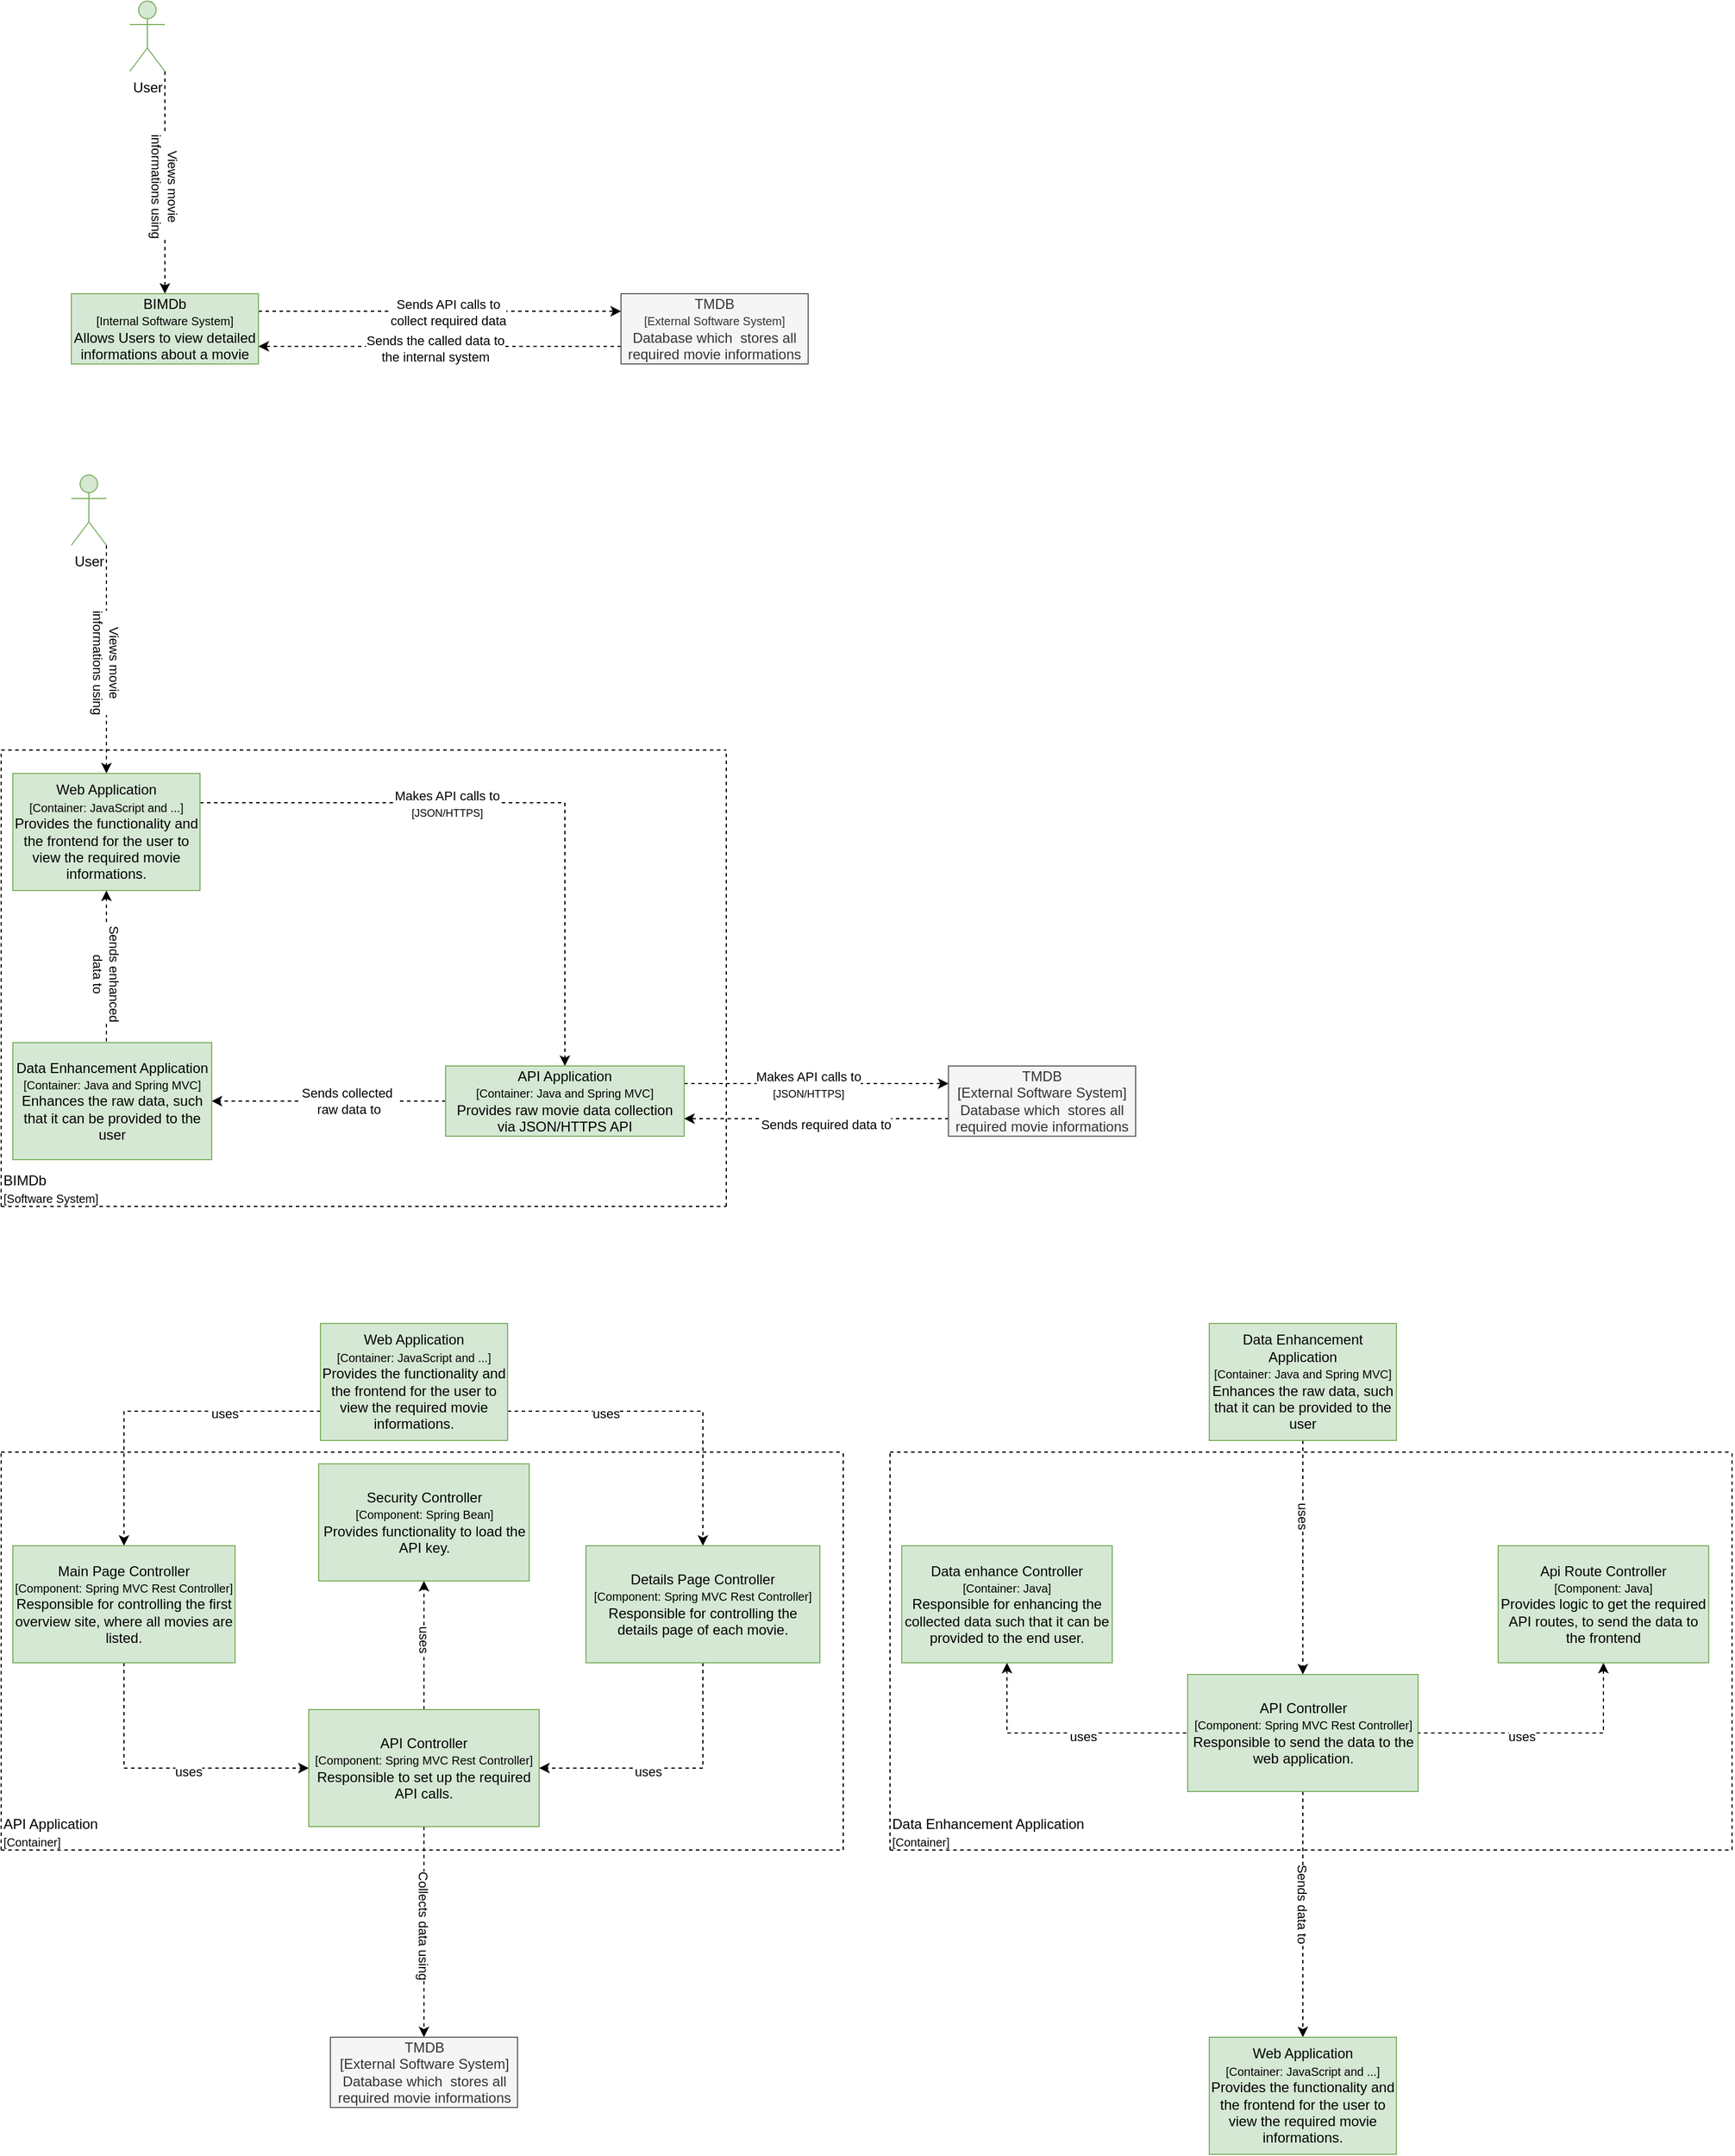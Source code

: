 <mxfile version="21.1.7" type="onedrive">
  <diagram name="Seite-1" id="QBvbquZysDNYYFKQdhot">
    <mxGraphModel grid="1" page="1" gridSize="10" guides="1" tooltips="1" connect="1" arrows="1" fold="1" pageScale="1" pageWidth="827" pageHeight="1169" math="0" shadow="0">
      <root>
        <mxCell id="0" />
        <mxCell id="1" parent="0" />
        <mxCell id="0cWSvdugOwKaCXbmKs3s-5" style="edgeStyle=orthogonalEdgeStyle;rounded=0;orthogonalLoop=1;jettySize=auto;html=1;dashed=1;exitX=1;exitY=1;exitDx=0;exitDy=0;exitPerimeter=0;" edge="1" parent="1" source="0cWSvdugOwKaCXbmKs3s-2" target="0cWSvdugOwKaCXbmKs3s-4">
          <mxGeometry relative="1" as="geometry" />
        </mxCell>
        <mxCell id="0cWSvdugOwKaCXbmKs3s-6" value="Views movie &lt;br&gt;informations using" style="edgeLabel;html=1;align=center;verticalAlign=middle;resizable=0;points=[];rotation=90;" connectable="0" vertex="1" parent="0cWSvdugOwKaCXbmKs3s-5">
          <mxGeometry x="-0.154" y="3" relative="1" as="geometry">
            <mxPoint x="-3" y="17" as="offset" />
          </mxGeometry>
        </mxCell>
        <mxCell id="0cWSvdugOwKaCXbmKs3s-2" value="User" style="shape=umlActor;verticalLabelPosition=bottom;verticalAlign=top;html=1;outlineConnect=0;fillColor=#d5e8d4;strokeColor=#82b366;" vertex="1" parent="1">
          <mxGeometry x="170" y="150" width="30" height="60" as="geometry" />
        </mxCell>
        <mxCell id="0cWSvdugOwKaCXbmKs3s-8" style="edgeStyle=orthogonalEdgeStyle;rounded=0;orthogonalLoop=1;jettySize=auto;html=1;exitX=1;exitY=0.25;exitDx=0;exitDy=0;entryX=0;entryY=0.25;entryDx=0;entryDy=0;dashed=1;" edge="1" parent="1" source="0cWSvdugOwKaCXbmKs3s-4" target="0cWSvdugOwKaCXbmKs3s-7">
          <mxGeometry relative="1" as="geometry" />
        </mxCell>
        <mxCell id="0cWSvdugOwKaCXbmKs3s-9" value="Sends API calls to &lt;br&gt;collect required data" style="edgeLabel;html=1;align=center;verticalAlign=middle;resizable=0;points=[];" connectable="0" vertex="1" parent="0cWSvdugOwKaCXbmKs3s-8">
          <mxGeometry x="0.183" y="-1" relative="1" as="geometry">
            <mxPoint x="-22" as="offset" />
          </mxGeometry>
        </mxCell>
        <mxCell id="0cWSvdugOwKaCXbmKs3s-4" value="BIMDb&lt;br&gt;&lt;font style=&quot;font-size: 10px;&quot;&gt;[Internal Software System]&lt;/font&gt;&lt;br&gt;Allows Users to view detailed informations about a movie" style="rounded=0;whiteSpace=wrap;html=1;fillColor=#d5e8d4;strokeColor=#82b366;" vertex="1" parent="1">
          <mxGeometry x="120" y="400" width="160" height="60" as="geometry" />
        </mxCell>
        <mxCell id="0cWSvdugOwKaCXbmKs3s-10" style="edgeStyle=orthogonalEdgeStyle;rounded=0;orthogonalLoop=1;jettySize=auto;html=1;exitX=0;exitY=0.75;exitDx=0;exitDy=0;entryX=1;entryY=0.75;entryDx=0;entryDy=0;dashed=1;" edge="1" parent="1" source="0cWSvdugOwKaCXbmKs3s-7" target="0cWSvdugOwKaCXbmKs3s-4">
          <mxGeometry relative="1" as="geometry" />
        </mxCell>
        <mxCell id="0cWSvdugOwKaCXbmKs3s-11" value="Sends the called data to &lt;br&gt;the internal system" style="edgeLabel;html=1;align=center;verticalAlign=middle;resizable=0;points=[];" connectable="0" vertex="1" parent="0cWSvdugOwKaCXbmKs3s-10">
          <mxGeometry x="0.117" y="2" relative="1" as="geometry">
            <mxPoint x="14" as="offset" />
          </mxGeometry>
        </mxCell>
        <mxCell id="0cWSvdugOwKaCXbmKs3s-7" value="TMDB&lt;br&gt;&lt;font style=&quot;font-size: 10px;&quot;&gt;[External Software System]&lt;/font&gt;&lt;br&gt;Database which&amp;nbsp; stores all required movie informations" style="rounded=0;whiteSpace=wrap;html=1;fillColor=#f5f5f5;fontColor=#333333;strokeColor=#666666;" vertex="1" parent="1">
          <mxGeometry x="590" y="400" width="160" height="60" as="geometry" />
        </mxCell>
        <mxCell id="0cWSvdugOwKaCXbmKs3s-12" style="edgeStyle=orthogonalEdgeStyle;rounded=0;orthogonalLoop=1;jettySize=auto;html=1;dashed=1;exitX=1;exitY=1;exitDx=0;exitDy=0;exitPerimeter=0;" edge="1" parent="1" source="0cWSvdugOwKaCXbmKs3s-14" target="0cWSvdugOwKaCXbmKs3s-17">
          <mxGeometry relative="1" as="geometry" />
        </mxCell>
        <mxCell id="0cWSvdugOwKaCXbmKs3s-13" value="Views movie &lt;br&gt;informations using" style="edgeLabel;html=1;align=center;verticalAlign=middle;resizable=0;points=[];rotation=90;" connectable="0" vertex="1" parent="0cWSvdugOwKaCXbmKs3s-12">
          <mxGeometry x="-0.154" y="3" relative="1" as="geometry">
            <mxPoint x="-3" y="17" as="offset" />
          </mxGeometry>
        </mxCell>
        <mxCell id="0cWSvdugOwKaCXbmKs3s-14" value="User" style="shape=umlActor;verticalLabelPosition=bottom;verticalAlign=top;html=1;outlineConnect=0;fillColor=#d5e8d4;strokeColor=#82b366;" vertex="1" parent="1">
          <mxGeometry x="120" y="555" width="30" height="60" as="geometry" />
        </mxCell>
        <mxCell id="0cWSvdugOwKaCXbmKs3s-15" style="edgeStyle=orthogonalEdgeStyle;rounded=0;orthogonalLoop=1;jettySize=auto;html=1;entryX=0;entryY=0.25;entryDx=0;entryDy=0;dashed=1;exitX=1;exitY=0.25;exitDx=0;exitDy=0;" edge="1" parent="1" source="0cWSvdugOwKaCXbmKs3s-22" target="0cWSvdugOwKaCXbmKs3s-20">
          <mxGeometry relative="1" as="geometry">
            <mxPoint x="580" y="995" as="sourcePoint" />
          </mxGeometry>
        </mxCell>
        <mxCell id="0cWSvdugOwKaCXbmKs3s-16" value="Makes API calls to&lt;br&gt;&lt;font style=&quot;font-size: 9px;&quot;&gt;[JSON/HTTPS]&lt;/font&gt;" style="edgeLabel;html=1;align=center;verticalAlign=middle;resizable=0;points=[];" connectable="0" vertex="1" parent="0cWSvdugOwKaCXbmKs3s-15">
          <mxGeometry x="0.183" y="-1" relative="1" as="geometry">
            <mxPoint x="-28" as="offset" />
          </mxGeometry>
        </mxCell>
        <mxCell id="0cWSvdugOwKaCXbmKs3s-24" style="edgeStyle=orthogonalEdgeStyle;rounded=0;orthogonalLoop=1;jettySize=auto;html=1;exitX=1;exitY=0.25;exitDx=0;exitDy=0;entryX=0.5;entryY=0;entryDx=0;entryDy=0;dashed=1;" edge="1" parent="1" source="0cWSvdugOwKaCXbmKs3s-17" target="0cWSvdugOwKaCXbmKs3s-22">
          <mxGeometry relative="1" as="geometry" />
        </mxCell>
        <mxCell id="0cWSvdugOwKaCXbmKs3s-25" value="Makes API calls to&lt;br&gt;&lt;font style=&quot;font-size: 9px;&quot;&gt;[JSON/HTTPS]&lt;/font&gt;" style="edgeLabel;html=1;align=center;verticalAlign=middle;resizable=0;points=[];" connectable="0" vertex="1" parent="0cWSvdugOwKaCXbmKs3s-24">
          <mxGeometry x="0.011" y="-1" relative="1" as="geometry">
            <mxPoint x="-61" as="offset" />
          </mxGeometry>
        </mxCell>
        <mxCell id="0cWSvdugOwKaCXbmKs3s-17" value="Web Application&lt;br&gt;&lt;font style=&quot;font-size: 10px;&quot;&gt;[Container: JavaScript and ...]&lt;/font&gt;&lt;br&gt;Provides the functionality and the frontend for the user to view the required movie informations." style="rounded=0;whiteSpace=wrap;html=1;fillColor=#d5e8d4;strokeColor=#82b366;" vertex="1" parent="1">
          <mxGeometry x="70" y="810" width="160" height="100" as="geometry" />
        </mxCell>
        <mxCell id="0cWSvdugOwKaCXbmKs3s-18" style="edgeStyle=orthogonalEdgeStyle;rounded=0;orthogonalLoop=1;jettySize=auto;html=1;exitX=0;exitY=0.75;exitDx=0;exitDy=0;entryX=1;entryY=0.75;entryDx=0;entryDy=0;dashed=1;" edge="1" parent="1" source="0cWSvdugOwKaCXbmKs3s-20" target="0cWSvdugOwKaCXbmKs3s-22">
          <mxGeometry relative="1" as="geometry" />
        </mxCell>
        <mxCell id="0cWSvdugOwKaCXbmKs3s-19" value="Sends required data to" style="edgeLabel;html=1;align=center;verticalAlign=middle;resizable=0;points=[];" connectable="0" vertex="1" parent="0cWSvdugOwKaCXbmKs3s-18">
          <mxGeometry x="0.117" y="2" relative="1" as="geometry">
            <mxPoint x="21" y="3" as="offset" />
          </mxGeometry>
        </mxCell>
        <mxCell id="0cWSvdugOwKaCXbmKs3s-20" value="TMDB&lt;br&gt;[External Software System]&lt;br&gt;Database which&amp;nbsp; stores all required movie informations" style="rounded=0;whiteSpace=wrap;html=1;fillColor=#f5f5f5;fontColor=#333333;strokeColor=#666666;" vertex="1" parent="1">
          <mxGeometry x="870" y="1060" width="160" height="60" as="geometry" />
        </mxCell>
        <mxCell id="0cWSvdugOwKaCXbmKs3s-26" style="edgeStyle=orthogonalEdgeStyle;rounded=0;orthogonalLoop=1;jettySize=auto;html=1;entryX=1;entryY=0.5;entryDx=0;entryDy=0;dashed=1;" edge="1" parent="1" source="0cWSvdugOwKaCXbmKs3s-22" target="0cWSvdugOwKaCXbmKs3s-23">
          <mxGeometry relative="1" as="geometry" />
        </mxCell>
        <mxCell id="0cWSvdugOwKaCXbmKs3s-27" value="Sends collected&amp;nbsp;&lt;br&gt;raw data to" style="edgeLabel;html=1;align=center;verticalAlign=middle;resizable=0;points=[];" connectable="0" vertex="1" parent="0cWSvdugOwKaCXbmKs3s-26">
          <mxGeometry x="-0.17" relative="1" as="geometry">
            <mxPoint as="offset" />
          </mxGeometry>
        </mxCell>
        <mxCell id="0cWSvdugOwKaCXbmKs3s-22" value="API Application&lt;br&gt;&lt;font style=&quot;&quot;&gt;&lt;font style=&quot;font-size: 10px;&quot;&gt;[Container: Java and Spring MVC]&lt;/font&gt;&lt;br&gt;Provides raw movie data collection via JSON/HTTPS API&lt;br&gt;&lt;/font&gt;" style="rounded=0;whiteSpace=wrap;html=1;fillColor=#d5e8d4;strokeColor=#82b366;" vertex="1" parent="1">
          <mxGeometry x="440" y="1060" width="204" height="60" as="geometry" />
        </mxCell>
        <mxCell id="0cWSvdugOwKaCXbmKs3s-29" style="edgeStyle=orthogonalEdgeStyle;rounded=0;orthogonalLoop=1;jettySize=auto;html=1;exitX=0.5;exitY=0;exitDx=0;exitDy=0;entryX=0.5;entryY=1;entryDx=0;entryDy=0;dashed=1;" edge="1" parent="1" source="0cWSvdugOwKaCXbmKs3s-23" target="0cWSvdugOwKaCXbmKs3s-17">
          <mxGeometry relative="1" as="geometry">
            <Array as="points">
              <mxPoint x="150" y="930" />
              <mxPoint x="150" y="930" />
            </Array>
          </mxGeometry>
        </mxCell>
        <mxCell id="0cWSvdugOwKaCXbmKs3s-30" value="Sends enhanced&lt;br&gt;data to" style="edgeLabel;html=1;align=center;verticalAlign=middle;resizable=0;points=[];rotation=90;" connectable="0" vertex="1" parent="0cWSvdugOwKaCXbmKs3s-29">
          <mxGeometry x="0.136" y="-1" relative="1" as="geometry">
            <mxPoint x="-1" y="12" as="offset" />
          </mxGeometry>
        </mxCell>
        <mxCell id="0cWSvdugOwKaCXbmKs3s-23" value="Data Enhancement Application&lt;br&gt;&lt;font style=&quot;font-size: 10px;&quot;&gt;[Container: Java and Spring MVC]&lt;br&gt;&lt;/font&gt;Enhances the raw data, such that it can be provided to the user" style="rounded=0;whiteSpace=wrap;html=1;fillColor=#d5e8d4;strokeColor=#82b366;" vertex="1" parent="1">
          <mxGeometry x="70" y="1040" width="170" height="100" as="geometry" />
        </mxCell>
        <mxCell id="0cWSvdugOwKaCXbmKs3s-32" value="BIMDb&lt;br&gt;&lt;div style=&quot;&quot;&gt;&lt;span style=&quot;font-size: 10px; background-color: initial;&quot;&gt;[Software System]&lt;/span&gt;&lt;/div&gt;" style="text;html=1;strokeColor=none;fillColor=none;align=left;verticalAlign=middle;whiteSpace=wrap;rounded=0;" vertex="1" parent="1">
          <mxGeometry x="60" y="1150" width="140" height="30" as="geometry" />
        </mxCell>
        <mxCell id="0cWSvdugOwKaCXbmKs3s-33" value="" style="endArrow=none;html=1;rounded=0;dashed=1;" edge="1" parent="1">
          <mxGeometry width="50" height="50" relative="1" as="geometry">
            <mxPoint x="60" y="1180" as="sourcePoint" />
            <mxPoint x="60" y="790" as="targetPoint" />
          </mxGeometry>
        </mxCell>
        <mxCell id="0cWSvdugOwKaCXbmKs3s-34" value="" style="endArrow=none;html=1;rounded=0;dashed=1;" edge="1" parent="1">
          <mxGeometry width="50" height="50" relative="1" as="geometry">
            <mxPoint x="680" y="1180" as="sourcePoint" />
            <mxPoint x="680" y="790" as="targetPoint" />
          </mxGeometry>
        </mxCell>
        <mxCell id="0cWSvdugOwKaCXbmKs3s-35" value="" style="endArrow=none;html=1;rounded=0;dashed=1;" edge="1" parent="1">
          <mxGeometry width="50" height="50" relative="1" as="geometry">
            <mxPoint x="60" y="1180" as="sourcePoint" />
            <mxPoint x="680" y="1180" as="targetPoint" />
          </mxGeometry>
        </mxCell>
        <mxCell id="0cWSvdugOwKaCXbmKs3s-36" value="" style="endArrow=none;html=1;rounded=0;dashed=1;" edge="1" parent="1">
          <mxGeometry width="50" height="50" relative="1" as="geometry">
            <mxPoint x="60" y="790" as="sourcePoint" />
            <mxPoint x="680" y="790" as="targetPoint" />
          </mxGeometry>
        </mxCell>
        <mxCell id="0cWSvdugOwKaCXbmKs3s-45" style="edgeStyle=orthogonalEdgeStyle;rounded=0;orthogonalLoop=1;jettySize=auto;html=1;exitX=1;exitY=0.75;exitDx=0;exitDy=0;entryX=0.5;entryY=0;entryDx=0;entryDy=0;dashed=1;" edge="1" parent="1" source="0cWSvdugOwKaCXbmKs3s-39" target="0cWSvdugOwKaCXbmKs3s-44">
          <mxGeometry relative="1" as="geometry" />
        </mxCell>
        <mxCell id="0cWSvdugOwKaCXbmKs3s-50" value="uses" style="edgeLabel;html=1;align=center;verticalAlign=middle;resizable=0;points=[];" connectable="0" vertex="1" parent="0cWSvdugOwKaCXbmKs3s-45">
          <mxGeometry x="-0.223" y="-2" relative="1" as="geometry">
            <mxPoint x="-26" as="offset" />
          </mxGeometry>
        </mxCell>
        <mxCell id="0cWSvdugOwKaCXbmKs3s-46" style="edgeStyle=orthogonalEdgeStyle;rounded=0;orthogonalLoop=1;jettySize=auto;html=1;exitX=0;exitY=0.75;exitDx=0;exitDy=0;dashed=1;" edge="1" parent="1" source="0cWSvdugOwKaCXbmKs3s-39" target="0cWSvdugOwKaCXbmKs3s-42">
          <mxGeometry relative="1" as="geometry" />
        </mxCell>
        <mxCell id="0cWSvdugOwKaCXbmKs3s-51" value="uses" style="edgeLabel;html=1;align=center;verticalAlign=middle;resizable=0;points=[];" connectable="0" vertex="1" parent="0cWSvdugOwKaCXbmKs3s-46">
          <mxGeometry x="-0.59" y="2" relative="1" as="geometry">
            <mxPoint x="-24" as="offset" />
          </mxGeometry>
        </mxCell>
        <mxCell id="0cWSvdugOwKaCXbmKs3s-39" value="Web Application&lt;br&gt;&lt;font style=&quot;font-size: 10px;&quot;&gt;[Container: JavaScript and ...]&lt;/font&gt;&lt;br&gt;Provides the functionality and the frontend for the user to view the required movie informations." style="rounded=0;whiteSpace=wrap;html=1;fillColor=#d5e8d4;strokeColor=#82b366;" vertex="1" parent="1">
          <mxGeometry x="333" y="1280" width="160" height="100" as="geometry" />
        </mxCell>
        <mxCell id="0cWSvdugOwKaCXbmKs3s-49" style="edgeStyle=orthogonalEdgeStyle;rounded=0;orthogonalLoop=1;jettySize=auto;html=1;entryX=0;entryY=0.5;entryDx=0;entryDy=0;exitX=0.5;exitY=1;exitDx=0;exitDy=0;dashed=1;" edge="1" parent="1" source="0cWSvdugOwKaCXbmKs3s-42" target="0cWSvdugOwKaCXbmKs3s-43">
          <mxGeometry relative="1" as="geometry" />
        </mxCell>
        <mxCell id="0cWSvdugOwKaCXbmKs3s-53" value="uses" style="edgeLabel;html=1;align=center;verticalAlign=middle;resizable=0;points=[];" connectable="0" vertex="1" parent="0cWSvdugOwKaCXbmKs3s-49">
          <mxGeometry x="0.165" y="-3" relative="1" as="geometry">
            <mxPoint as="offset" />
          </mxGeometry>
        </mxCell>
        <mxCell id="0cWSvdugOwKaCXbmKs3s-42" value="Main Page Controller&lt;br style=&quot;border-color: var(--border-color);&quot;&gt;&lt;font style=&quot;border-color: var(--border-color); font-size: 10px;&quot;&gt;[Component: Spring MVC Rest Controller]&lt;/font&gt;&lt;br style=&quot;border-color: var(--border-color);&quot;&gt;Responsible for controlling the first overview site, where all movies are listed." style="rounded=0;whiteSpace=wrap;html=1;fillColor=#d5e8d4;strokeColor=#82b366;" vertex="1" parent="1">
          <mxGeometry x="70" y="1470" width="190" height="100" as="geometry" />
        </mxCell>
        <mxCell id="0cWSvdugOwKaCXbmKs3s-55" style="edgeStyle=orthogonalEdgeStyle;rounded=0;orthogonalLoop=1;jettySize=auto;html=1;entryX=0.5;entryY=0;entryDx=0;entryDy=0;dashed=1;" edge="1" parent="1" source="0cWSvdugOwKaCXbmKs3s-43" target="0cWSvdugOwKaCXbmKs3s-54">
          <mxGeometry relative="1" as="geometry" />
        </mxCell>
        <mxCell id="0cWSvdugOwKaCXbmKs3s-56" value="Collects data using" style="edgeLabel;html=1;align=center;verticalAlign=middle;resizable=0;points=[];rotation=90;" connectable="0" vertex="1" parent="0cWSvdugOwKaCXbmKs3s-55">
          <mxGeometry x="-0.262" relative="1" as="geometry">
            <mxPoint y="18" as="offset" />
          </mxGeometry>
        </mxCell>
        <mxCell id="0cWSvdugOwKaCXbmKs3s-83" style="edgeStyle=orthogonalEdgeStyle;rounded=0;orthogonalLoop=1;jettySize=auto;html=1;entryX=0.5;entryY=1;entryDx=0;entryDy=0;dashed=1;" edge="1" parent="1" source="0cWSvdugOwKaCXbmKs3s-43" target="0cWSvdugOwKaCXbmKs3s-82">
          <mxGeometry relative="1" as="geometry" />
        </mxCell>
        <mxCell id="0cWSvdugOwKaCXbmKs3s-84" value="uses" style="edgeLabel;html=1;align=center;verticalAlign=middle;resizable=0;points=[];rotation=90;" connectable="0" vertex="1" parent="0cWSvdugOwKaCXbmKs3s-83">
          <mxGeometry x="0.288" y="2" relative="1" as="geometry">
            <mxPoint x="2" y="11" as="offset" />
          </mxGeometry>
        </mxCell>
        <mxCell id="0cWSvdugOwKaCXbmKs3s-43" value="API Controller&lt;br&gt;&lt;font style=&quot;font-size: 10px;&quot;&gt;[Component: Spring MVC Rest Controller]&lt;/font&gt;&lt;br&gt;Responsible to set up the required API calls." style="rounded=0;whiteSpace=wrap;html=1;fillColor=#d5e8d4;strokeColor=#82b366;" vertex="1" parent="1">
          <mxGeometry x="323" y="1610" width="197" height="100" as="geometry" />
        </mxCell>
        <mxCell id="0cWSvdugOwKaCXbmKs3s-48" style="edgeStyle=orthogonalEdgeStyle;rounded=0;orthogonalLoop=1;jettySize=auto;html=1;entryX=1;entryY=0.5;entryDx=0;entryDy=0;exitX=0.5;exitY=1;exitDx=0;exitDy=0;dashed=1;" edge="1" parent="1" source="0cWSvdugOwKaCXbmKs3s-44" target="0cWSvdugOwKaCXbmKs3s-43">
          <mxGeometry relative="1" as="geometry" />
        </mxCell>
        <mxCell id="0cWSvdugOwKaCXbmKs3s-52" value="uses" style="edgeLabel;html=1;align=center;verticalAlign=middle;resizable=0;points=[];" connectable="0" vertex="1" parent="0cWSvdugOwKaCXbmKs3s-48">
          <mxGeometry x="0.195" y="3" relative="1" as="geometry">
            <mxPoint as="offset" />
          </mxGeometry>
        </mxCell>
        <mxCell id="0cWSvdugOwKaCXbmKs3s-44" value="Details Page Controller&lt;br style=&quot;border-color: var(--border-color);&quot;&gt;&lt;font style=&quot;border-color: var(--border-color); font-size: 10px;&quot;&gt;[Component: Spring MVC Rest Controller]&lt;/font&gt;&lt;br style=&quot;border-color: var(--border-color);&quot;&gt;Responsible for controlling the details page of each movie." style="rounded=0;whiteSpace=wrap;html=1;fillColor=#d5e8d4;strokeColor=#82b366;" vertex="1" parent="1">
          <mxGeometry x="560" y="1470" width="200" height="100" as="geometry" />
        </mxCell>
        <mxCell id="0cWSvdugOwKaCXbmKs3s-54" value="TMDB&lt;br&gt;[External Software System]&lt;br&gt;Database which&amp;nbsp; stores all required movie informations" style="rounded=0;whiteSpace=wrap;html=1;fillColor=#f5f5f5;fontColor=#333333;strokeColor=#666666;" vertex="1" parent="1">
          <mxGeometry x="341.5" y="1890" width="160" height="60" as="geometry" />
        </mxCell>
        <mxCell id="0cWSvdugOwKaCXbmKs3s-57" value="API Application&lt;br&gt;&lt;div style=&quot;&quot;&gt;&lt;span style=&quot;font-size: 10px; background-color: initial;&quot;&gt;[Container]&lt;/span&gt;&lt;/div&gt;" style="text;html=1;strokeColor=none;fillColor=none;align=left;verticalAlign=middle;whiteSpace=wrap;rounded=0;" vertex="1" parent="1">
          <mxGeometry x="60" y="1700" width="140" height="30" as="geometry" />
        </mxCell>
        <mxCell id="0cWSvdugOwKaCXbmKs3s-58" value="" style="endArrow=none;html=1;rounded=0;dashed=1;" edge="1" parent="1">
          <mxGeometry width="50" height="50" relative="1" as="geometry">
            <mxPoint x="60" y="1730" as="sourcePoint" />
            <mxPoint x="60" y="1390" as="targetPoint" />
          </mxGeometry>
        </mxCell>
        <mxCell id="0cWSvdugOwKaCXbmKs3s-59" value="" style="endArrow=none;html=1;rounded=0;dashed=1;" edge="1" parent="1">
          <mxGeometry width="50" height="50" relative="1" as="geometry">
            <mxPoint x="780" y="1730" as="sourcePoint" />
            <mxPoint x="780" y="1390" as="targetPoint" />
          </mxGeometry>
        </mxCell>
        <mxCell id="0cWSvdugOwKaCXbmKs3s-60" value="" style="endArrow=none;html=1;rounded=0;dashed=1;" edge="1" parent="1">
          <mxGeometry width="50" height="50" relative="1" as="geometry">
            <mxPoint x="60" y="1730" as="sourcePoint" />
            <mxPoint x="780" y="1730" as="targetPoint" />
          </mxGeometry>
        </mxCell>
        <mxCell id="0cWSvdugOwKaCXbmKs3s-61" value="" style="endArrow=none;html=1;rounded=0;dashed=1;" edge="1" parent="1">
          <mxGeometry width="50" height="50" relative="1" as="geometry">
            <mxPoint x="60" y="1390" as="sourcePoint" />
            <mxPoint x="780" y="1390" as="targetPoint" />
          </mxGeometry>
        </mxCell>
        <mxCell id="0cWSvdugOwKaCXbmKs3s-64" style="edgeStyle=orthogonalEdgeStyle;rounded=0;orthogonalLoop=1;jettySize=auto;html=1;exitX=0.5;exitY=1;exitDx=0;exitDy=0;dashed=1;" edge="1" parent="1" source="0cWSvdugOwKaCXbmKs3s-66" target="0cWSvdugOwKaCXbmKs3s-72">
          <mxGeometry relative="1" as="geometry" />
        </mxCell>
        <mxCell id="0cWSvdugOwKaCXbmKs3s-65" value="uses" style="edgeLabel;html=1;align=center;verticalAlign=middle;resizable=0;points=[];rotation=90;" connectable="0" vertex="1" parent="0cWSvdugOwKaCXbmKs3s-64">
          <mxGeometry x="-0.59" y="2" relative="1" as="geometry">
            <mxPoint x="-2" y="23" as="offset" />
          </mxGeometry>
        </mxCell>
        <mxCell id="0cWSvdugOwKaCXbmKs3s-66" value="Data Enhancement Application&lt;br style=&quot;border-color: var(--border-color);&quot;&gt;&lt;font style=&quot;border-color: var(--border-color); font-size: 10px;&quot;&gt;[Container: Java and Spring MVC]&lt;br style=&quot;border-color: var(--border-color);&quot;&gt;&lt;/font&gt;Enhances the raw data, such that it can be provided to the user" style="rounded=0;whiteSpace=wrap;html=1;fillColor=#d5e8d4;strokeColor=#82b366;" vertex="1" parent="1">
          <mxGeometry x="1093" y="1280" width="160" height="100" as="geometry" />
        </mxCell>
        <mxCell id="0cWSvdugOwKaCXbmKs3s-67" style="edgeStyle=orthogonalEdgeStyle;rounded=0;orthogonalLoop=1;jettySize=auto;html=1;entryX=0;entryY=0.5;entryDx=0;entryDy=0;exitX=0.5;exitY=1;exitDx=0;exitDy=0;dashed=1;endArrow=none;endFill=0;startArrow=classic;startFill=1;" edge="1" parent="1" source="0cWSvdugOwKaCXbmKs3s-69" target="0cWSvdugOwKaCXbmKs3s-72">
          <mxGeometry relative="1" as="geometry" />
        </mxCell>
        <mxCell id="0cWSvdugOwKaCXbmKs3s-68" value="uses" style="edgeLabel;html=1;align=center;verticalAlign=middle;resizable=0;points=[];" connectable="0" vertex="1" parent="0cWSvdugOwKaCXbmKs3s-67">
          <mxGeometry x="0.165" y="-3" relative="1" as="geometry">
            <mxPoint as="offset" />
          </mxGeometry>
        </mxCell>
        <mxCell id="0cWSvdugOwKaCXbmKs3s-69" value="Data enhance Controller&lt;br style=&quot;border-color: var(--border-color);&quot;&gt;&lt;font style=&quot;border-color: var(--border-color); font-size: 10px;&quot;&gt;[Container: Java]&lt;/font&gt;&lt;br style=&quot;border-color: var(--border-color);&quot;&gt;Responsible for enhancing the collected data such that it can be provided to the end user." style="rounded=0;whiteSpace=wrap;html=1;fillColor=#d5e8d4;strokeColor=#82b366;" vertex="1" parent="1">
          <mxGeometry x="830" y="1470" width="180" height="100" as="geometry" />
        </mxCell>
        <mxCell id="0cWSvdugOwKaCXbmKs3s-70" style="edgeStyle=orthogonalEdgeStyle;rounded=0;orthogonalLoop=1;jettySize=auto;html=1;entryX=0.5;entryY=0;entryDx=0;entryDy=0;dashed=1;" edge="1" parent="1" source="0cWSvdugOwKaCXbmKs3s-72" target="0cWSvdugOwKaCXbmKs3s-85">
          <mxGeometry relative="1" as="geometry">
            <mxPoint x="1181.5" y="1890" as="targetPoint" />
          </mxGeometry>
        </mxCell>
        <mxCell id="0cWSvdugOwKaCXbmKs3s-71" value="Sends data to" style="edgeLabel;html=1;align=center;verticalAlign=middle;resizable=0;points=[];rotation=90;" connectable="0" vertex="1" parent="0cWSvdugOwKaCXbmKs3s-70">
          <mxGeometry x="-0.262" relative="1" as="geometry">
            <mxPoint y="18" as="offset" />
          </mxGeometry>
        </mxCell>
        <mxCell id="0cWSvdugOwKaCXbmKs3s-72" value="API Controller&lt;br&gt;&lt;font style=&quot;font-size: 10px;&quot;&gt;[Component: Spring MVC Rest Controller]&lt;/font&gt;&lt;br&gt;Responsible to send the data to the web application." style="rounded=0;whiteSpace=wrap;html=1;fillColor=#d5e8d4;strokeColor=#82b366;" vertex="1" parent="1">
          <mxGeometry x="1074.5" y="1580" width="197" height="100" as="geometry" />
        </mxCell>
        <mxCell id="0cWSvdugOwKaCXbmKs3s-73" style="edgeStyle=orthogonalEdgeStyle;rounded=0;orthogonalLoop=1;jettySize=auto;html=1;entryX=1;entryY=0.5;entryDx=0;entryDy=0;exitX=0.5;exitY=1;exitDx=0;exitDy=0;dashed=1;startArrow=classic;startFill=1;endArrow=none;endFill=0;" edge="1" parent="1" source="0cWSvdugOwKaCXbmKs3s-75" target="0cWSvdugOwKaCXbmKs3s-72">
          <mxGeometry relative="1" as="geometry" />
        </mxCell>
        <mxCell id="0cWSvdugOwKaCXbmKs3s-74" value="uses" style="edgeLabel;html=1;align=center;verticalAlign=middle;resizable=0;points=[];" connectable="0" vertex="1" parent="0cWSvdugOwKaCXbmKs3s-73">
          <mxGeometry x="0.195" y="3" relative="1" as="geometry">
            <mxPoint as="offset" />
          </mxGeometry>
        </mxCell>
        <mxCell id="0cWSvdugOwKaCXbmKs3s-75" value="Api Route Controller&lt;br style=&quot;border-color: var(--border-color);&quot;&gt;&lt;font style=&quot;border-color: var(--border-color); font-size: 10px;&quot;&gt;[Component: Java]&lt;/font&gt;&lt;br style=&quot;border-color: var(--border-color);&quot;&gt;Provides logic to get the required API routes, to send the data to the frontend" style="rounded=0;whiteSpace=wrap;html=1;fillColor=#d5e8d4;strokeColor=#82b366;" vertex="1" parent="1">
          <mxGeometry x="1340" y="1470" width="180" height="100" as="geometry" />
        </mxCell>
        <mxCell id="0cWSvdugOwKaCXbmKs3s-77" value="Data Enhancement Application&lt;br&gt;&lt;div style=&quot;&quot;&gt;&lt;span style=&quot;font-size: 10px; background-color: initial;&quot;&gt;[Container]&lt;/span&gt;&lt;/div&gt;" style="text;html=1;strokeColor=none;fillColor=none;align=left;verticalAlign=middle;whiteSpace=wrap;rounded=0;" vertex="1" parent="1">
          <mxGeometry x="820" y="1700" width="170" height="30" as="geometry" />
        </mxCell>
        <mxCell id="0cWSvdugOwKaCXbmKs3s-78" value="" style="endArrow=none;html=1;rounded=0;dashed=1;" edge="1" parent="1">
          <mxGeometry width="50" height="50" relative="1" as="geometry">
            <mxPoint x="820" y="1730" as="sourcePoint" />
            <mxPoint x="820" y="1390" as="targetPoint" />
          </mxGeometry>
        </mxCell>
        <mxCell id="0cWSvdugOwKaCXbmKs3s-79" value="" style="endArrow=none;html=1;rounded=0;dashed=1;" edge="1" parent="1">
          <mxGeometry width="50" height="50" relative="1" as="geometry">
            <mxPoint x="1540" y="1730" as="sourcePoint" />
            <mxPoint x="1540" y="1390" as="targetPoint" />
          </mxGeometry>
        </mxCell>
        <mxCell id="0cWSvdugOwKaCXbmKs3s-80" value="" style="endArrow=none;html=1;rounded=0;dashed=1;" edge="1" parent="1">
          <mxGeometry width="50" height="50" relative="1" as="geometry">
            <mxPoint x="820" y="1730" as="sourcePoint" />
            <mxPoint x="1540" y="1730" as="targetPoint" />
          </mxGeometry>
        </mxCell>
        <mxCell id="0cWSvdugOwKaCXbmKs3s-81" value="" style="endArrow=none;html=1;rounded=0;dashed=1;" edge="1" parent="1">
          <mxGeometry width="50" height="50" relative="1" as="geometry">
            <mxPoint x="820" y="1390" as="sourcePoint" />
            <mxPoint x="1540" y="1390" as="targetPoint" />
          </mxGeometry>
        </mxCell>
        <mxCell id="0cWSvdugOwKaCXbmKs3s-82" value="Security Controller&lt;br&gt;&lt;font style=&quot;font-size: 10px;&quot;&gt;[Component: Spring Bean]&lt;/font&gt;&lt;br&gt;Provides functionality to load the API key." style="rounded=0;whiteSpace=wrap;html=1;fillColor=#d5e8d4;strokeColor=#82b366;" vertex="1" parent="1">
          <mxGeometry x="331.5" y="1400" width="180" height="100" as="geometry" />
        </mxCell>
        <mxCell id="0cWSvdugOwKaCXbmKs3s-85" value="Web Application&lt;br&gt;&lt;font style=&quot;font-size: 10px;&quot;&gt;[Container: JavaScript and ...]&lt;/font&gt;&lt;br&gt;Provides the functionality and the frontend for the user to view the required movie informations." style="rounded=0;whiteSpace=wrap;html=1;fillColor=#d5e8d4;strokeColor=#82b366;" vertex="1" parent="1">
          <mxGeometry x="1093" y="1890" width="160" height="100" as="geometry" />
        </mxCell>
      </root>
    </mxGraphModel>
  </diagram>
</mxfile>
